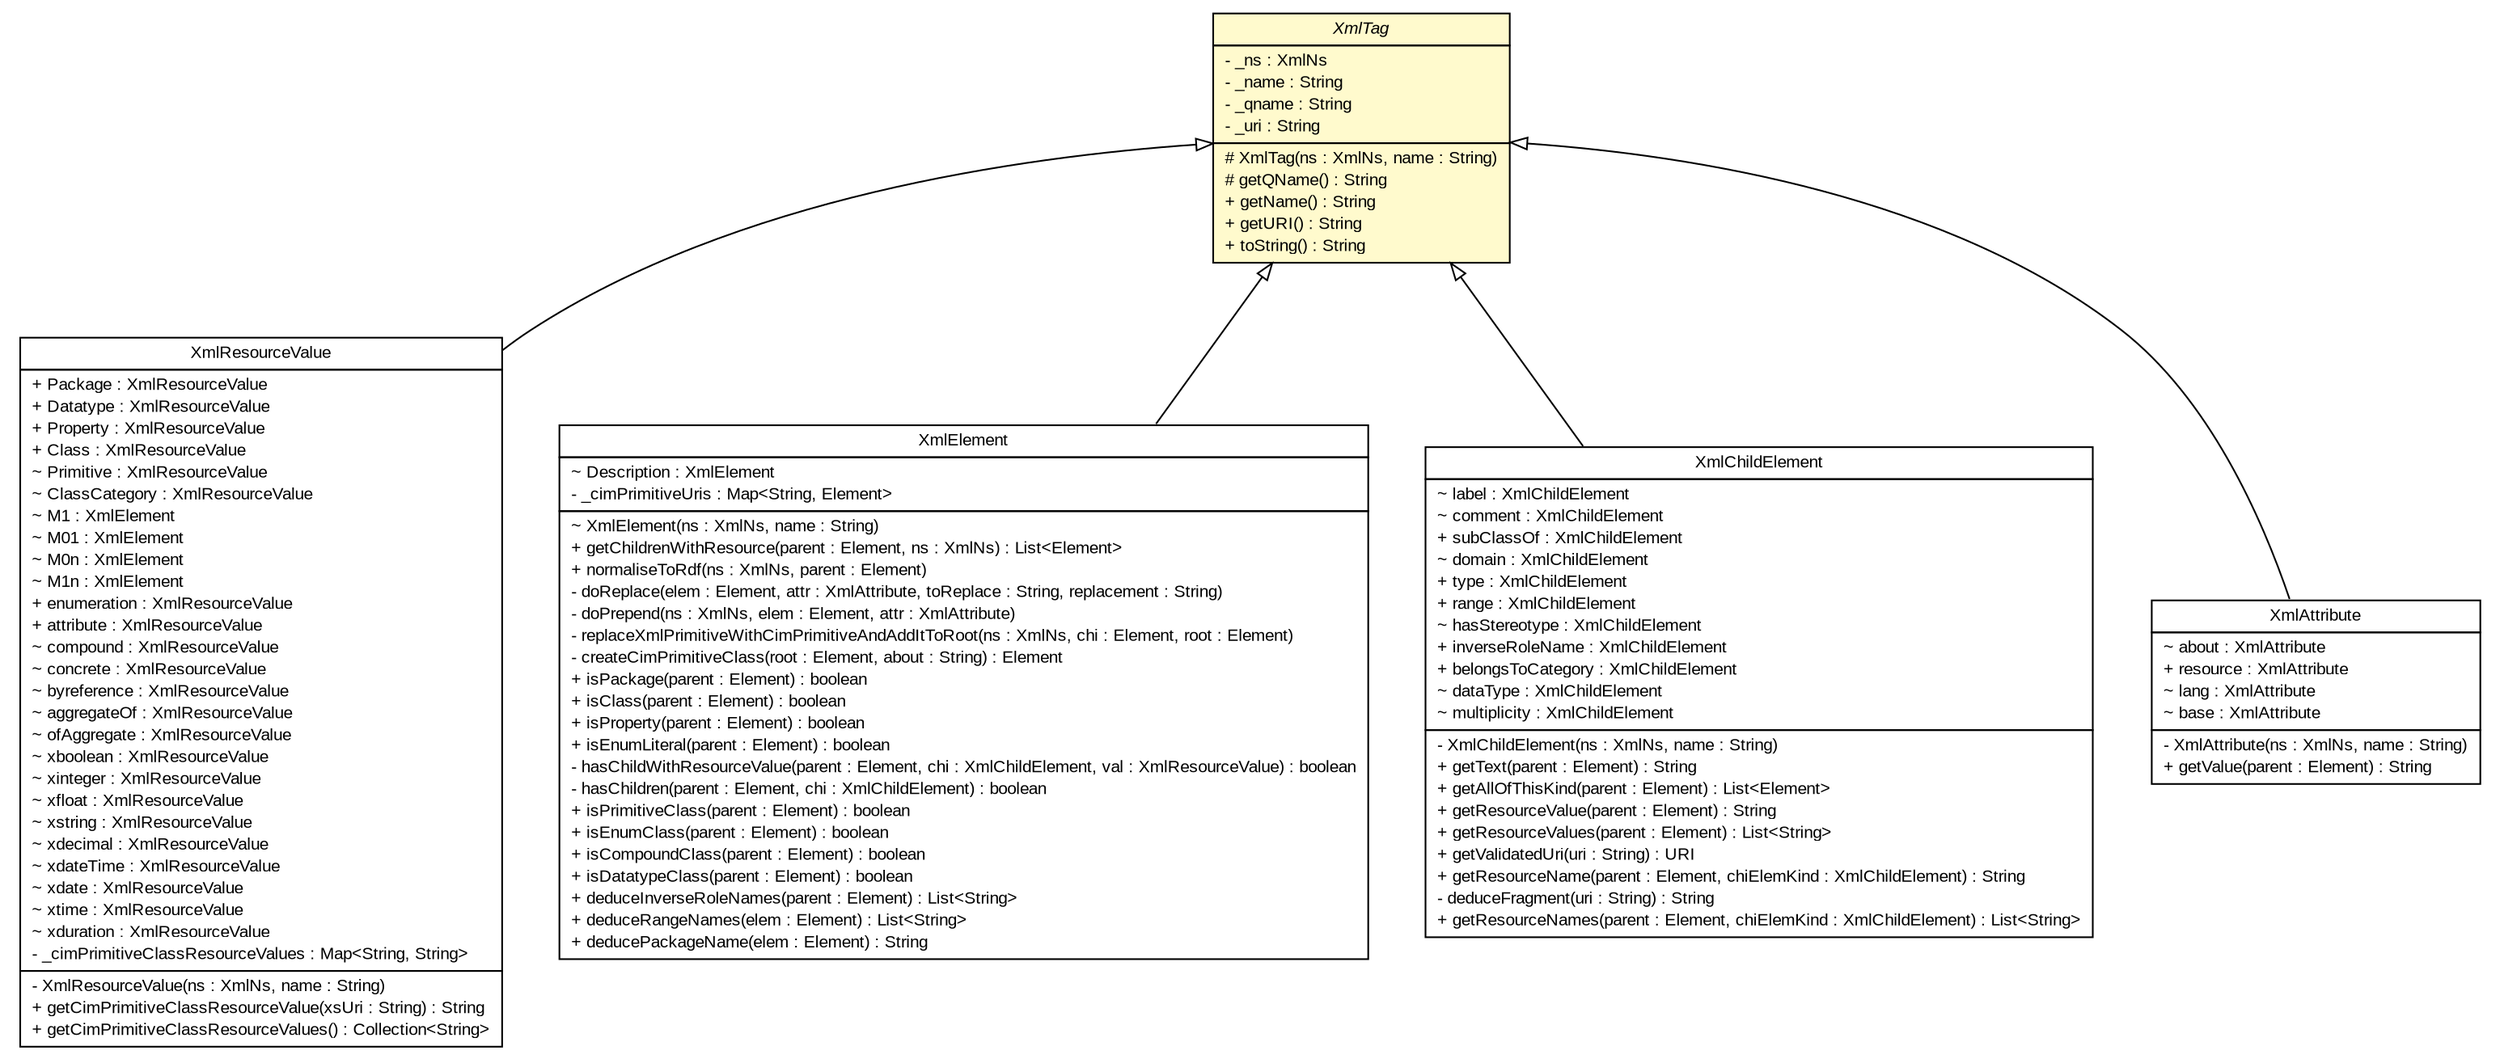 #!/usr/local/bin/dot
#
# Class diagram 
# Generated by UMLGraph version R5_6_6-6-g3bdff0 (http://www.umlgraph.org/)
#

digraph G {
	edge [fontname="arial",fontsize=10,labelfontname="arial",labelfontsize=10];
	node [fontname="arial",fontsize=10,shape=plaintext];
	nodesep=0.25;
	ranksep=0.5;
	// org.tanjakostic.jcleancim.experimental.builder.rdfs.XmlTag
	c218619 [label=<<table title="org.tanjakostic.jcleancim.experimental.builder.rdfs.XmlTag" border="0" cellborder="1" cellspacing="0" cellpadding="2" port="p" bgcolor="lemonChiffon" href="./XmlTag.html">
		<tr><td><table border="0" cellspacing="0" cellpadding="1">
<tr><td align="center" balign="center"><font face="Arial Italic"> XmlTag </font></td></tr>
		</table></td></tr>
		<tr><td><table border="0" cellspacing="0" cellpadding="1">
<tr><td align="left" balign="left"> - _ns : XmlNs </td></tr>
<tr><td align="left" balign="left"> - _name : String </td></tr>
<tr><td align="left" balign="left"> - _qname : String </td></tr>
<tr><td align="left" balign="left"> - _uri : String </td></tr>
		</table></td></tr>
		<tr><td><table border="0" cellspacing="0" cellpadding="1">
<tr><td align="left" balign="left"> # XmlTag(ns : XmlNs, name : String) </td></tr>
<tr><td align="left" balign="left"> # getQName() : String </td></tr>
<tr><td align="left" balign="left"> + getName() : String </td></tr>
<tr><td align="left" balign="left"> + getURI() : String </td></tr>
<tr><td align="left" balign="left"> + toString() : String </td></tr>
		</table></td></tr>
		</table>>, URL="./XmlTag.html", fontname="arial", fontcolor="black", fontsize=10.0];
	// org.tanjakostic.jcleancim.experimental.builder.rdfs.XmlResourceValue
	c218620 [label=<<table title="org.tanjakostic.jcleancim.experimental.builder.rdfs.XmlResourceValue" border="0" cellborder="1" cellspacing="0" cellpadding="2" port="p" href="./XmlResourceValue.html">
		<tr><td><table border="0" cellspacing="0" cellpadding="1">
<tr><td align="center" balign="center"> XmlResourceValue </td></tr>
		</table></td></tr>
		<tr><td><table border="0" cellspacing="0" cellpadding="1">
<tr><td align="left" balign="left"> + Package : XmlResourceValue </td></tr>
<tr><td align="left" balign="left"> + Datatype : XmlResourceValue </td></tr>
<tr><td align="left" balign="left"> + Property : XmlResourceValue </td></tr>
<tr><td align="left" balign="left"> + Class : XmlResourceValue </td></tr>
<tr><td align="left" balign="left"> ~ Primitive : XmlResourceValue </td></tr>
<tr><td align="left" balign="left"> ~ ClassCategory : XmlResourceValue </td></tr>
<tr><td align="left" balign="left"> ~ M1 : XmlElement </td></tr>
<tr><td align="left" balign="left"> ~ M01 : XmlElement </td></tr>
<tr><td align="left" balign="left"> ~ M0n : XmlElement </td></tr>
<tr><td align="left" balign="left"> ~ M1n : XmlElement </td></tr>
<tr><td align="left" balign="left"> + enumeration : XmlResourceValue </td></tr>
<tr><td align="left" balign="left"> + attribute : XmlResourceValue </td></tr>
<tr><td align="left" balign="left"> ~ compound : XmlResourceValue </td></tr>
<tr><td align="left" balign="left"> ~ concrete : XmlResourceValue </td></tr>
<tr><td align="left" balign="left"> ~ byreference : XmlResourceValue </td></tr>
<tr><td align="left" balign="left"> ~ aggregateOf : XmlResourceValue </td></tr>
<tr><td align="left" balign="left"> ~ ofAggregate : XmlResourceValue </td></tr>
<tr><td align="left" balign="left"> ~ xboolean : XmlResourceValue </td></tr>
<tr><td align="left" balign="left"> ~ xinteger : XmlResourceValue </td></tr>
<tr><td align="left" balign="left"> ~ xfloat : XmlResourceValue </td></tr>
<tr><td align="left" balign="left"> ~ xstring : XmlResourceValue </td></tr>
<tr><td align="left" balign="left"> ~ xdecimal : XmlResourceValue </td></tr>
<tr><td align="left" balign="left"> ~ xdateTime : XmlResourceValue </td></tr>
<tr><td align="left" balign="left"> ~ xdate : XmlResourceValue </td></tr>
<tr><td align="left" balign="left"> ~ xtime : XmlResourceValue </td></tr>
<tr><td align="left" balign="left"> ~ xduration : XmlResourceValue </td></tr>
<tr><td align="left" balign="left"> - _cimPrimitiveClassResourceValues : Map&lt;String, String&gt; </td></tr>
		</table></td></tr>
		<tr><td><table border="0" cellspacing="0" cellpadding="1">
<tr><td align="left" balign="left"> - XmlResourceValue(ns : XmlNs, name : String) </td></tr>
<tr><td align="left" balign="left"> + getCimPrimitiveClassResourceValue(xsUri : String) : String </td></tr>
<tr><td align="left" balign="left"> + getCimPrimitiveClassResourceValues() : Collection&lt;String&gt; </td></tr>
		</table></td></tr>
		</table>>, URL="./XmlResourceValue.html", fontname="arial", fontcolor="black", fontsize=10.0];
	// org.tanjakostic.jcleancim.experimental.builder.rdfs.XmlElement
	c218622 [label=<<table title="org.tanjakostic.jcleancim.experimental.builder.rdfs.XmlElement" border="0" cellborder="1" cellspacing="0" cellpadding="2" port="p" href="./XmlElement.html">
		<tr><td><table border="0" cellspacing="0" cellpadding="1">
<tr><td align="center" balign="center"> XmlElement </td></tr>
		</table></td></tr>
		<tr><td><table border="0" cellspacing="0" cellpadding="1">
<tr><td align="left" balign="left"> ~ Description : XmlElement </td></tr>
<tr><td align="left" balign="left"> - _cimPrimitiveUris : Map&lt;String, Element&gt; </td></tr>
		</table></td></tr>
		<tr><td><table border="0" cellspacing="0" cellpadding="1">
<tr><td align="left" balign="left"> ~ XmlElement(ns : XmlNs, name : String) </td></tr>
<tr><td align="left" balign="left"> + getChildrenWithResource(parent : Element, ns : XmlNs) : List&lt;Element&gt; </td></tr>
<tr><td align="left" balign="left"> + normaliseToRdf(ns : XmlNs, parent : Element) </td></tr>
<tr><td align="left" balign="left"> - doReplace(elem : Element, attr : XmlAttribute, toReplace : String, replacement : String) </td></tr>
<tr><td align="left" balign="left"> - doPrepend(ns : XmlNs, elem : Element, attr : XmlAttribute) </td></tr>
<tr><td align="left" balign="left"> - replaceXmlPrimitiveWithCimPrimitiveAndAddItToRoot(ns : XmlNs, chi : Element, root : Element) </td></tr>
<tr><td align="left" balign="left"> - createCimPrimitiveClass(root : Element, about : String) : Element </td></tr>
<tr><td align="left" balign="left"> + isPackage(parent : Element) : boolean </td></tr>
<tr><td align="left" balign="left"> + isClass(parent : Element) : boolean </td></tr>
<tr><td align="left" balign="left"> + isProperty(parent : Element) : boolean </td></tr>
<tr><td align="left" balign="left"> + isEnumLiteral(parent : Element) : boolean </td></tr>
<tr><td align="left" balign="left"> - hasChildWithResourceValue(parent : Element, chi : XmlChildElement, val : XmlResourceValue) : boolean </td></tr>
<tr><td align="left" balign="left"> - hasChildren(parent : Element, chi : XmlChildElement) : boolean </td></tr>
<tr><td align="left" balign="left"> + isPrimitiveClass(parent : Element) : boolean </td></tr>
<tr><td align="left" balign="left"> + isEnumClass(parent : Element) : boolean </td></tr>
<tr><td align="left" balign="left"> + isCompoundClass(parent : Element) : boolean </td></tr>
<tr><td align="left" balign="left"> + isDatatypeClass(parent : Element) : boolean </td></tr>
<tr><td align="left" balign="left"> + deduceInverseRoleNames(parent : Element) : List&lt;String&gt; </td></tr>
<tr><td align="left" balign="left"> + deduceRangeNames(elem : Element) : List&lt;String&gt; </td></tr>
<tr><td align="left" balign="left"> + deducePackageName(elem : Element) : String </td></tr>
		</table></td></tr>
		</table>>, URL="./XmlElement.html", fontname="arial", fontcolor="black", fontsize=10.0];
	// org.tanjakostic.jcleancim.experimental.builder.rdfs.XmlChildElement
	c218624 [label=<<table title="org.tanjakostic.jcleancim.experimental.builder.rdfs.XmlChildElement" border="0" cellborder="1" cellspacing="0" cellpadding="2" port="p" href="./XmlChildElement.html">
		<tr><td><table border="0" cellspacing="0" cellpadding="1">
<tr><td align="center" balign="center"> XmlChildElement </td></tr>
		</table></td></tr>
		<tr><td><table border="0" cellspacing="0" cellpadding="1">
<tr><td align="left" balign="left"> ~ label : XmlChildElement </td></tr>
<tr><td align="left" balign="left"> ~ comment : XmlChildElement </td></tr>
<tr><td align="left" balign="left"> + subClassOf : XmlChildElement </td></tr>
<tr><td align="left" balign="left"> ~ domain : XmlChildElement </td></tr>
<tr><td align="left" balign="left"> + type : XmlChildElement </td></tr>
<tr><td align="left" balign="left"> + range : XmlChildElement </td></tr>
<tr><td align="left" balign="left"> ~ hasStereotype : XmlChildElement </td></tr>
<tr><td align="left" balign="left"> + inverseRoleName : XmlChildElement </td></tr>
<tr><td align="left" balign="left"> + belongsToCategory : XmlChildElement </td></tr>
<tr><td align="left" balign="left"> ~ dataType : XmlChildElement </td></tr>
<tr><td align="left" balign="left"> ~ multiplicity : XmlChildElement </td></tr>
		</table></td></tr>
		<tr><td><table border="0" cellspacing="0" cellpadding="1">
<tr><td align="left" balign="left"> - XmlChildElement(ns : XmlNs, name : String) </td></tr>
<tr><td align="left" balign="left"> + getText(parent : Element) : String </td></tr>
<tr><td align="left" balign="left"> + getAllOfThisKind(parent : Element) : List&lt;Element&gt; </td></tr>
<tr><td align="left" balign="left"> + getResourceValue(parent : Element) : String </td></tr>
<tr><td align="left" balign="left"> + getResourceValues(parent : Element) : List&lt;String&gt; </td></tr>
<tr><td align="left" balign="left"> + getValidatedUri(uri : String) : URI </td></tr>
<tr><td align="left" balign="left"> + getResourceName(parent : Element, chiElemKind : XmlChildElement) : String </td></tr>
<tr><td align="left" balign="left"> - deduceFragment(uri : String) : String </td></tr>
<tr><td align="left" balign="left"> + getResourceNames(parent : Element, chiElemKind : XmlChildElement) : List&lt;String&gt; </td></tr>
		</table></td></tr>
		</table>>, URL="./XmlChildElement.html", fontname="arial", fontcolor="black", fontsize=10.0];
	// org.tanjakostic.jcleancim.experimental.builder.rdfs.XmlAttribute
	c218625 [label=<<table title="org.tanjakostic.jcleancim.experimental.builder.rdfs.XmlAttribute" border="0" cellborder="1" cellspacing="0" cellpadding="2" port="p" href="./XmlAttribute.html">
		<tr><td><table border="0" cellspacing="0" cellpadding="1">
<tr><td align="center" balign="center"> XmlAttribute </td></tr>
		</table></td></tr>
		<tr><td><table border="0" cellspacing="0" cellpadding="1">
<tr><td align="left" balign="left"> ~ about : XmlAttribute </td></tr>
<tr><td align="left" balign="left"> + resource : XmlAttribute </td></tr>
<tr><td align="left" balign="left"> ~ lang : XmlAttribute </td></tr>
<tr><td align="left" balign="left"> ~ base : XmlAttribute </td></tr>
		</table></td></tr>
		<tr><td><table border="0" cellspacing="0" cellpadding="1">
<tr><td align="left" balign="left"> - XmlAttribute(ns : XmlNs, name : String) </td></tr>
<tr><td align="left" balign="left"> + getValue(parent : Element) : String </td></tr>
		</table></td></tr>
		</table>>, URL="./XmlAttribute.html", fontname="arial", fontcolor="black", fontsize=10.0];
	//org.tanjakostic.jcleancim.experimental.builder.rdfs.XmlResourceValue extends org.tanjakostic.jcleancim.experimental.builder.rdfs.XmlTag
	c218619:p -> c218620:p [dir=back,arrowtail=empty];
	//org.tanjakostic.jcleancim.experimental.builder.rdfs.XmlElement extends org.tanjakostic.jcleancim.experimental.builder.rdfs.XmlTag
	c218619:p -> c218622:p [dir=back,arrowtail=empty];
	//org.tanjakostic.jcleancim.experimental.builder.rdfs.XmlChildElement extends org.tanjakostic.jcleancim.experimental.builder.rdfs.XmlTag
	c218619:p -> c218624:p [dir=back,arrowtail=empty];
	//org.tanjakostic.jcleancim.experimental.builder.rdfs.XmlAttribute extends org.tanjakostic.jcleancim.experimental.builder.rdfs.XmlTag
	c218619:p -> c218625:p [dir=back,arrowtail=empty];
}

